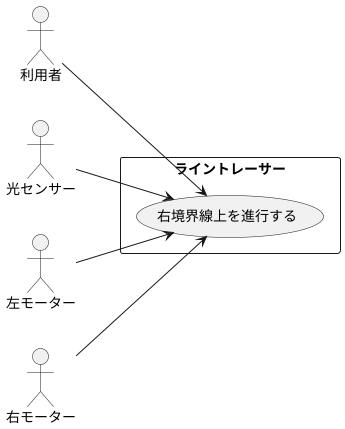 @startuml
left to right direction
actor 利用者 as user
actor 光センサー
actor 左モーター
actor 右モーター

rectangle ライントレーサー{
    usecase 右境界線上を進行する
}

user --> 右境界線上を進行する
光センサー --> 右境界線上を進行する
左モーター --> 右境界線上を進行する
右モーター --> 右境界線上を進行する

@enduml